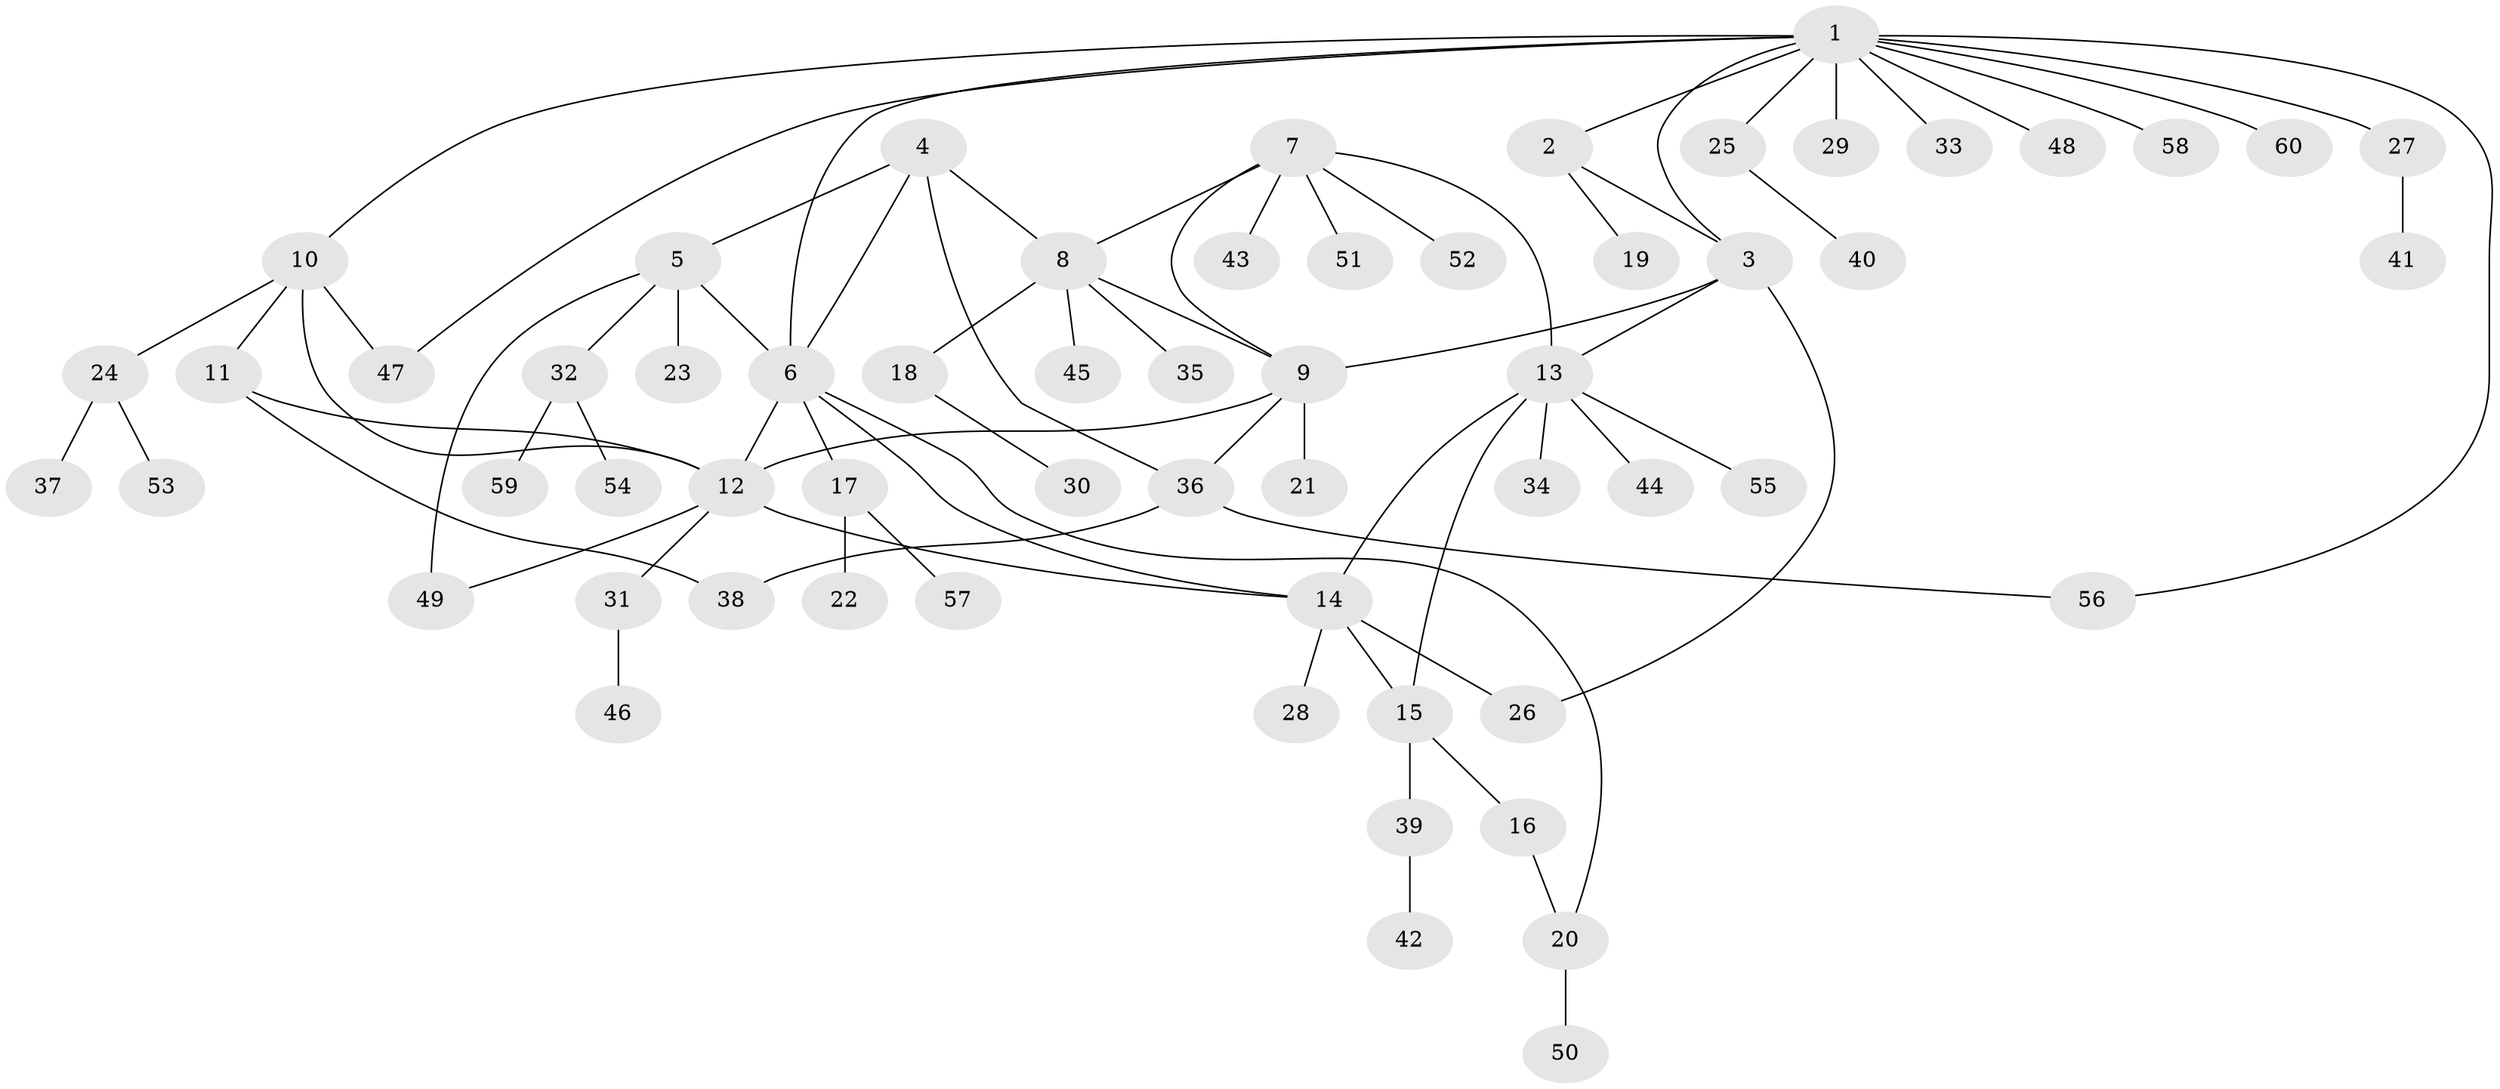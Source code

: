 // coarse degree distribution, {12: 0.02702702702702703, 2: 0.1891891891891892, 5: 0.16216216216216217, 4: 0.13513513513513514, 7: 0.05405405405405406, 1: 0.40540540540540543, 3: 0.02702702702702703}
// Generated by graph-tools (version 1.1) at 2025/52/03/04/25 22:52:30]
// undirected, 60 vertices, 77 edges
graph export_dot {
  node [color=gray90,style=filled];
  1;
  2;
  3;
  4;
  5;
  6;
  7;
  8;
  9;
  10;
  11;
  12;
  13;
  14;
  15;
  16;
  17;
  18;
  19;
  20;
  21;
  22;
  23;
  24;
  25;
  26;
  27;
  28;
  29;
  30;
  31;
  32;
  33;
  34;
  35;
  36;
  37;
  38;
  39;
  40;
  41;
  42;
  43;
  44;
  45;
  46;
  47;
  48;
  49;
  50;
  51;
  52;
  53;
  54;
  55;
  56;
  57;
  58;
  59;
  60;
  1 -- 2;
  1 -- 3;
  1 -- 6;
  1 -- 10;
  1 -- 25;
  1 -- 27;
  1 -- 29;
  1 -- 33;
  1 -- 47;
  1 -- 48;
  1 -- 56;
  1 -- 58;
  1 -- 60;
  2 -- 3;
  2 -- 19;
  3 -- 9;
  3 -- 13;
  3 -- 26;
  4 -- 5;
  4 -- 6;
  4 -- 8;
  4 -- 36;
  5 -- 6;
  5 -- 23;
  5 -- 32;
  5 -- 49;
  6 -- 12;
  6 -- 14;
  6 -- 17;
  6 -- 20;
  7 -- 8;
  7 -- 9;
  7 -- 13;
  7 -- 43;
  7 -- 51;
  7 -- 52;
  8 -- 9;
  8 -- 18;
  8 -- 35;
  8 -- 45;
  9 -- 12;
  9 -- 21;
  9 -- 36;
  10 -- 11;
  10 -- 12;
  10 -- 24;
  10 -- 47;
  11 -- 12;
  11 -- 38;
  12 -- 14;
  12 -- 31;
  12 -- 49;
  13 -- 14;
  13 -- 15;
  13 -- 34;
  13 -- 44;
  13 -- 55;
  14 -- 15;
  14 -- 26;
  14 -- 28;
  15 -- 16;
  15 -- 39;
  16 -- 20;
  17 -- 22;
  17 -- 57;
  18 -- 30;
  20 -- 50;
  24 -- 37;
  24 -- 53;
  25 -- 40;
  27 -- 41;
  31 -- 46;
  32 -- 54;
  32 -- 59;
  36 -- 38;
  36 -- 56;
  39 -- 42;
}
